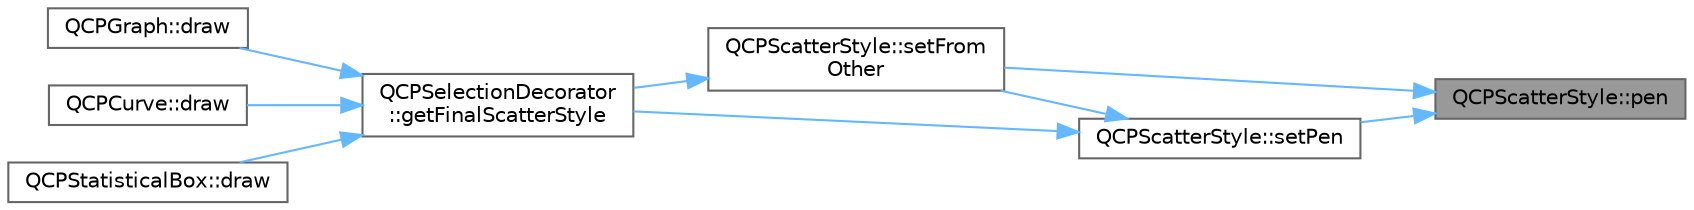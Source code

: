 digraph "QCPScatterStyle::pen"
{
 // LATEX_PDF_SIZE
  bgcolor="transparent";
  edge [fontname=Helvetica,fontsize=10,labelfontname=Helvetica,labelfontsize=10];
  node [fontname=Helvetica,fontsize=10,shape=box,height=0.2,width=0.4];
  rankdir="RL";
  Node1 [label="QCPScatterStyle::pen",height=0.2,width=0.4,color="gray40", fillcolor="grey60", style="filled", fontcolor="black",tooltip=" "];
  Node1 -> Node2 [dir="back",color="steelblue1",style="solid"];
  Node2 [label="QCPScatterStyle::setFrom\lOther",height=0.2,width=0.4,color="grey40", fillcolor="white", style="filled",URL="$class_q_c_p_scatter_style.html#a7d59ba8864914f765817841089e436f1",tooltip=" "];
  Node2 -> Node3 [dir="back",color="steelblue1",style="solid"];
  Node3 [label="QCPSelectionDecorator\l::getFinalScatterStyle",height=0.2,width=0.4,color="grey40", fillcolor="white", style="filled",URL="$class_q_c_p_selection_decorator.html#a1277b373248896bc70e8cc1de96da9fa",tooltip=" "];
  Node3 -> Node4 [dir="back",color="steelblue1",style="solid"];
  Node4 [label="QCPGraph::draw",height=0.2,width=0.4,color="grey40", fillcolor="white", style="filled",URL="$class_q_c_p_graph.html#a2b0849598f06e834b43ce18cd13bcdc3",tooltip=" "];
  Node3 -> Node5 [dir="back",color="steelblue1",style="solid"];
  Node5 [label="QCPCurve::draw",height=0.2,width=0.4,color="grey40", fillcolor="white", style="filled",URL="$class_q_c_p_curve.html#ac199d41d23865cd68bd7b598308a4433",tooltip=" "];
  Node3 -> Node6 [dir="back",color="steelblue1",style="solid"];
  Node6 [label="QCPStatisticalBox::draw",height=0.2,width=0.4,color="grey40", fillcolor="white", style="filled",URL="$class_q_c_p_statistical_box.html#afcff35fa79728cfe10e80e0702014fea",tooltip=" "];
  Node1 -> Node7 [dir="back",color="steelblue1",style="solid"];
  Node7 [label="QCPScatterStyle::setPen",height=0.2,width=0.4,color="grey40", fillcolor="white", style="filled",URL="$class_q_c_p_scatter_style.html#a761f1f229cc0ca4703e1e2b89f6dd1ba",tooltip=" "];
  Node7 -> Node3 [dir="back",color="steelblue1",style="solid"];
  Node7 -> Node2 [dir="back",color="steelblue1",style="solid"];
}
